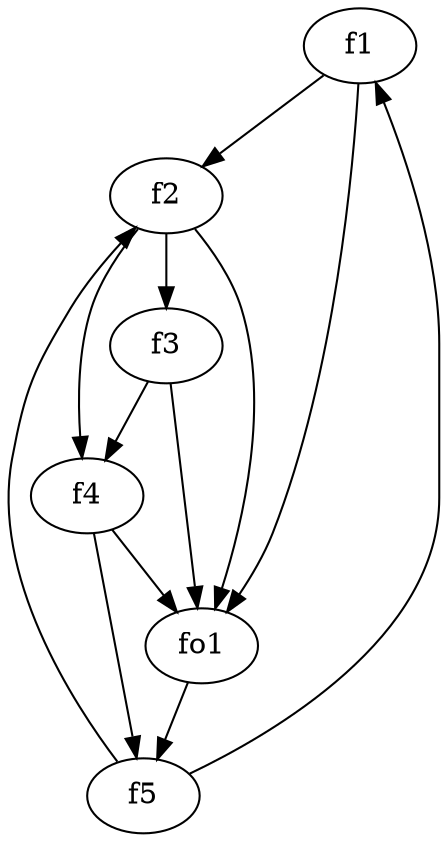 strict digraph  {
f1;
f2;
f3;
f4;
f5;
fo1;
f1 -> f2  [weight=2];
f1 -> fo1  [weight=2];
f2 -> fo1  [weight=2];
f2 -> f4  [weight=2];
f2 -> f3  [weight=2];
f3 -> fo1  [weight=2];
f3 -> f4  [weight=2];
f4 -> fo1  [weight=2];
f4 -> f5  [weight=2];
f5 -> f1  [weight=2];
f5 -> f2  [weight=2];
fo1 -> f5  [weight=2];
}
